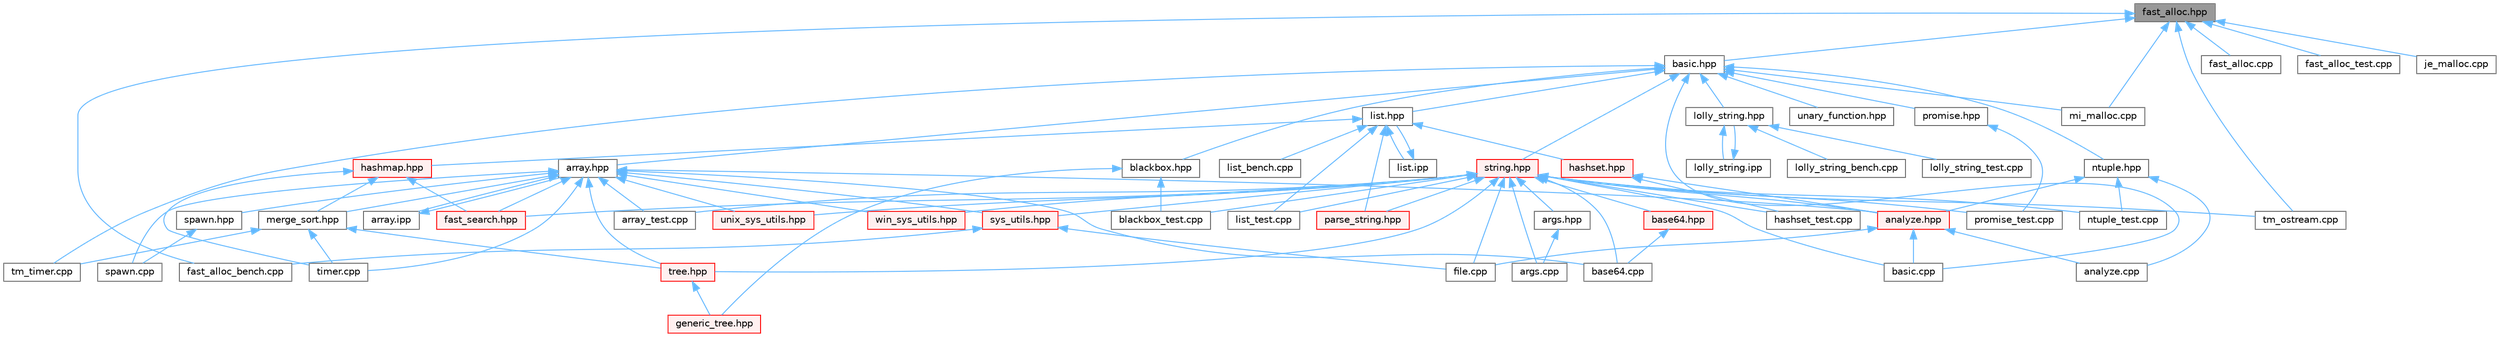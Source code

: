 digraph "fast_alloc.hpp"
{
 // LATEX_PDF_SIZE
  bgcolor="transparent";
  edge [fontname=Helvetica,fontsize=10,labelfontname=Helvetica,labelfontsize=10];
  node [fontname=Helvetica,fontsize=10,shape=box,height=0.2,width=0.4];
  Node1 [id="Node000001",label="fast_alloc.hpp",height=0.2,width=0.4,color="gray40", fillcolor="grey60", style="filled", fontcolor="black",tooltip=" "];
  Node1 -> Node2 [id="edge1_Node000001_Node000002",dir="back",color="steelblue1",style="solid",tooltip=" "];
  Node2 [id="Node000002",label="basic.hpp",height=0.2,width=0.4,color="grey40", fillcolor="white", style="filled",URL="$basic_8hpp.html",tooltip=" "];
  Node2 -> Node3 [id="edge2_Node000002_Node000003",dir="back",color="steelblue1",style="solid",tooltip=" "];
  Node3 [id="Node000003",label="array.hpp",height=0.2,width=0.4,color="grey40", fillcolor="white", style="filled",URL="$array_8hpp.html",tooltip=" "];
  Node3 -> Node4 [id="edge3_Node000003_Node000004",dir="back",color="steelblue1",style="solid",tooltip=" "];
  Node4 [id="Node000004",label="analyze.hpp",height=0.2,width=0.4,color="red", fillcolor="#FFF0F0", style="filled",URL="$analyze_8hpp.html",tooltip=" "];
  Node4 -> Node5 [id="edge4_Node000004_Node000005",dir="back",color="steelblue1",style="solid",tooltip=" "];
  Node5 [id="Node000005",label="analyze.cpp",height=0.2,width=0.4,color="grey40", fillcolor="white", style="filled",URL="$analyze_8cpp.html",tooltip=" "];
  Node4 -> Node8 [id="edge5_Node000004_Node000008",dir="back",color="steelblue1",style="solid",tooltip=" "];
  Node8 [id="Node000008",label="basic.cpp",height=0.2,width=0.4,color="grey40", fillcolor="white", style="filled",URL="$basic_8cpp.html",tooltip=" "];
  Node4 -> Node10 [id="edge6_Node000004_Node000010",dir="back",color="steelblue1",style="solid",tooltip=" "];
  Node10 [id="Node000010",label="file.cpp",height=0.2,width=0.4,color="grey40", fillcolor="white", style="filled",URL="$file_8cpp.html",tooltip=" "];
  Node3 -> Node23 [id="edge7_Node000003_Node000023",dir="back",color="steelblue1",style="solid",tooltip=" "];
  Node23 [id="Node000023",label="array.ipp",height=0.2,width=0.4,color="grey40", fillcolor="white", style="filled",URL="$array_8ipp.html",tooltip=" "];
  Node23 -> Node3 [id="edge8_Node000023_Node000003",dir="back",color="steelblue1",style="solid",tooltip=" "];
  Node3 -> Node24 [id="edge9_Node000003_Node000024",dir="back",color="steelblue1",style="solid",tooltip=" "];
  Node24 [id="Node000024",label="array_test.cpp",height=0.2,width=0.4,color="grey40", fillcolor="white", style="filled",URL="$array__test_8cpp.html",tooltip=" "];
  Node3 -> Node25 [id="edge10_Node000003_Node000025",dir="back",color="steelblue1",style="solid",tooltip=" "];
  Node25 [id="Node000025",label="base64.cpp",height=0.2,width=0.4,color="grey40", fillcolor="white", style="filled",URL="$base64_8cpp.html",tooltip=" "];
  Node3 -> Node26 [id="edge11_Node000003_Node000026",dir="back",color="steelblue1",style="solid",tooltip=" "];
  Node26 [id="Node000026",label="fast_search.hpp",height=0.2,width=0.4,color="red", fillcolor="#FFF0F0", style="filled",URL="$fast__search_8hpp.html",tooltip=" "];
  Node3 -> Node28 [id="edge12_Node000003_Node000028",dir="back",color="steelblue1",style="solid",tooltip=" "];
  Node28 [id="Node000028",label="merge_sort.hpp",height=0.2,width=0.4,color="grey40", fillcolor="white", style="filled",URL="$merge__sort_8hpp.html",tooltip=" "];
  Node28 -> Node29 [id="edge13_Node000028_Node000029",dir="back",color="steelblue1",style="solid",tooltip=" "];
  Node29 [id="Node000029",label="timer.cpp",height=0.2,width=0.4,color="grey40", fillcolor="white", style="filled",URL="$timer_8cpp.html",tooltip=" "];
  Node28 -> Node30 [id="edge14_Node000028_Node000030",dir="back",color="steelblue1",style="solid",tooltip=" "];
  Node30 [id="Node000030",label="tm_timer.cpp",height=0.2,width=0.4,color="grey40", fillcolor="white", style="filled",URL="$tm__timer_8cpp.html",tooltip=" "];
  Node28 -> Node31 [id="edge15_Node000028_Node000031",dir="back",color="steelblue1",style="solid",tooltip=" "];
  Node31 [id="Node000031",label="tree.hpp",height=0.2,width=0.4,color="red", fillcolor="#FFF0F0", style="filled",URL="$tree_8hpp.html",tooltip=" "];
  Node31 -> Node32 [id="edge16_Node000031_Node000032",dir="back",color="steelblue1",style="solid",tooltip=" "];
  Node32 [id="Node000032",label="generic_tree.hpp",height=0.2,width=0.4,color="red", fillcolor="#FFF0F0", style="filled",URL="$generic__tree_8hpp.html",tooltip=" "];
  Node3 -> Node80 [id="edge17_Node000003_Node000080",dir="back",color="steelblue1",style="solid",tooltip=" "];
  Node80 [id="Node000080",label="spawn.cpp",height=0.2,width=0.4,color="grey40", fillcolor="white", style="filled",URL="$spawn_8cpp.html",tooltip=" "];
  Node3 -> Node81 [id="edge18_Node000003_Node000081",dir="back",color="steelblue1",style="solid",tooltip=" "];
  Node81 [id="Node000081",label="spawn.hpp",height=0.2,width=0.4,color="grey40", fillcolor="white", style="filled",URL="$spawn_8hpp.html",tooltip=" "];
  Node81 -> Node80 [id="edge19_Node000081_Node000080",dir="back",color="steelblue1",style="solid",tooltip=" "];
  Node3 -> Node82 [id="edge20_Node000003_Node000082",dir="back",color="steelblue1",style="solid",tooltip=" "];
  Node82 [id="Node000082",label="sys_utils.hpp",height=0.2,width=0.4,color="red", fillcolor="#FFF0F0", style="filled",URL="$sys__utils_8hpp.html",tooltip=" "];
  Node82 -> Node83 [id="edge21_Node000082_Node000083",dir="back",color="steelblue1",style="solid",tooltip=" "];
  Node83 [id="Node000083",label="fast_alloc_bench.cpp",height=0.2,width=0.4,color="grey40", fillcolor="white", style="filled",URL="$fast__alloc__bench_8cpp.html",tooltip=" "];
  Node82 -> Node10 [id="edge22_Node000082_Node000010",dir="back",color="steelblue1",style="solid",tooltip=" "];
  Node3 -> Node29 [id="edge23_Node000003_Node000029",dir="back",color="steelblue1",style="solid",tooltip=" "];
  Node3 -> Node31 [id="edge24_Node000003_Node000031",dir="back",color="steelblue1",style="solid",tooltip=" "];
  Node3 -> Node86 [id="edge25_Node000003_Node000086",dir="back",color="steelblue1",style="solid",tooltip=" "];
  Node86 [id="Node000086",label="unix_sys_utils.hpp",height=0.2,width=0.4,color="red", fillcolor="#FFF0F0", style="filled",URL="$unix__sys__utils_8hpp.html",tooltip=" "];
  Node3 -> Node87 [id="edge26_Node000003_Node000087",dir="back",color="steelblue1",style="solid",tooltip=" "];
  Node87 [id="Node000087",label="win_sys_utils.hpp",height=0.2,width=0.4,color="red", fillcolor="#FFF0F0", style="filled",URL="$win__sys__utils_8hpp.html",tooltip=" "];
  Node2 -> Node8 [id="edge27_Node000002_Node000008",dir="back",color="steelblue1",style="solid",tooltip=" "];
  Node2 -> Node88 [id="edge28_Node000002_Node000088",dir="back",color="steelblue1",style="solid",tooltip=" "];
  Node88 [id="Node000088",label="blackbox.hpp",height=0.2,width=0.4,color="grey40", fillcolor="white", style="filled",URL="$blackbox_8hpp.html",tooltip=" "];
  Node88 -> Node55 [id="edge29_Node000088_Node000055",dir="back",color="steelblue1",style="solid",tooltip=" "];
  Node55 [id="Node000055",label="blackbox_test.cpp",height=0.2,width=0.4,color="grey40", fillcolor="white", style="filled",URL="$blackbox__test_8cpp.html",tooltip=" "];
  Node88 -> Node32 [id="edge30_Node000088_Node000032",dir="back",color="steelblue1",style="solid",tooltip=" "];
  Node2 -> Node89 [id="edge31_Node000002_Node000089",dir="back",color="steelblue1",style="solid",tooltip=" "];
  Node89 [id="Node000089",label="list.hpp",height=0.2,width=0.4,color="grey40", fillcolor="white", style="filled",URL="$list_8hpp.html",tooltip=" "];
  Node89 -> Node90 [id="edge32_Node000089_Node000090",dir="back",color="steelblue1",style="solid",tooltip=" "];
  Node90 [id="Node000090",label="hashmap.hpp",height=0.2,width=0.4,color="red", fillcolor="#FFF0F0", style="filled",URL="$hashmap_8hpp.html",tooltip=" "];
  Node90 -> Node26 [id="edge33_Node000090_Node000026",dir="back",color="steelblue1",style="solid",tooltip=" "];
  Node90 -> Node28 [id="edge34_Node000090_Node000028",dir="back",color="steelblue1",style="solid",tooltip=" "];
  Node90 -> Node29 [id="edge35_Node000090_Node000029",dir="back",color="steelblue1",style="solid",tooltip=" "];
  Node89 -> Node102 [id="edge36_Node000089_Node000102",dir="back",color="steelblue1",style="solid",tooltip=" "];
  Node102 [id="Node000102",label="hashset.hpp",height=0.2,width=0.4,color="red", fillcolor="#FFF0F0", style="filled",URL="$hashset_8hpp.html",tooltip=" "];
  Node102 -> Node4 [id="edge37_Node000102_Node000004",dir="back",color="steelblue1",style="solid",tooltip=" "];
  Node102 -> Node59 [id="edge38_Node000102_Node000059",dir="back",color="steelblue1",style="solid",tooltip=" "];
  Node59 [id="Node000059",label="hashset_test.cpp",height=0.2,width=0.4,color="grey40", fillcolor="white", style="filled",URL="$hashset__test_8cpp.html",tooltip=" "];
  Node89 -> Node104 [id="edge39_Node000089_Node000104",dir="back",color="steelblue1",style="solid",tooltip=" "];
  Node104 [id="Node000104",label="list.ipp",height=0.2,width=0.4,color="grey40", fillcolor="white", style="filled",URL="$list_8ipp.html",tooltip=" "];
  Node104 -> Node89 [id="edge40_Node000104_Node000089",dir="back",color="steelblue1",style="solid",tooltip=" "];
  Node89 -> Node105 [id="edge41_Node000089_Node000105",dir="back",color="steelblue1",style="solid",tooltip=" "];
  Node105 [id="Node000105",label="list_bench.cpp",height=0.2,width=0.4,color="grey40", fillcolor="white", style="filled",URL="$list__bench_8cpp.html",tooltip=" "];
  Node89 -> Node62 [id="edge42_Node000089_Node000062",dir="back",color="steelblue1",style="solid",tooltip=" "];
  Node62 [id="Node000062",label="list_test.cpp",height=0.2,width=0.4,color="grey40", fillcolor="white", style="filled",URL="$list__test_8cpp.html",tooltip=" "];
  Node89 -> Node106 [id="edge43_Node000089_Node000106",dir="back",color="steelblue1",style="solid",tooltip=" "];
  Node106 [id="Node000106",label="parse_string.hpp",height=0.2,width=0.4,color="red", fillcolor="#FFF0F0", style="filled",URL="$parse__string_8hpp.html",tooltip=" "];
  Node2 -> Node107 [id="edge44_Node000002_Node000107",dir="back",color="steelblue1",style="solid",tooltip=" "];
  Node107 [id="Node000107",label="lolly_string.hpp",height=0.2,width=0.4,color="grey40", fillcolor="white", style="filled",URL="$lolly__string_8hpp.html",tooltip=" "];
  Node107 -> Node108 [id="edge45_Node000107_Node000108",dir="back",color="steelblue1",style="solid",tooltip=" "];
  Node108 [id="Node000108",label="lolly_string.ipp",height=0.2,width=0.4,color="grey40", fillcolor="white", style="filled",URL="$lolly__string_8ipp.html",tooltip=" "];
  Node108 -> Node107 [id="edge46_Node000108_Node000107",dir="back",color="steelblue1",style="solid",tooltip=" "];
  Node107 -> Node109 [id="edge47_Node000107_Node000109",dir="back",color="steelblue1",style="solid",tooltip=" "];
  Node109 [id="Node000109",label="lolly_string_bench.cpp",height=0.2,width=0.4,color="grey40", fillcolor="white", style="filled",URL="$lolly__string__bench_8cpp.html",tooltip=" "];
  Node107 -> Node110 [id="edge48_Node000107_Node000110",dir="back",color="steelblue1",style="solid",tooltip=" "];
  Node110 [id="Node000110",label="lolly_string_test.cpp",height=0.2,width=0.4,color="grey40", fillcolor="white", style="filled",URL="$lolly__string__test_8cpp.html",tooltip=" "];
  Node2 -> Node111 [id="edge49_Node000002_Node000111",dir="back",color="steelblue1",style="solid",tooltip=" "];
  Node111 [id="Node000111",label="mi_malloc.cpp",height=0.2,width=0.4,color="grey40", fillcolor="white", style="filled",URL="$mi__malloc_8cpp.html",tooltip=" "];
  Node2 -> Node112 [id="edge50_Node000002_Node000112",dir="back",color="steelblue1",style="solid",tooltip=" "];
  Node112 [id="Node000112",label="ntuple.hpp",height=0.2,width=0.4,color="grey40", fillcolor="white", style="filled",URL="$ntuple_8hpp.html",tooltip=" "];
  Node112 -> Node5 [id="edge51_Node000112_Node000005",dir="back",color="steelblue1",style="solid",tooltip=" "];
  Node112 -> Node4 [id="edge52_Node000112_Node000004",dir="back",color="steelblue1",style="solid",tooltip=" "];
  Node112 -> Node63 [id="edge53_Node000112_Node000063",dir="back",color="steelblue1",style="solid",tooltip=" "];
  Node63 [id="Node000063",label="ntuple_test.cpp",height=0.2,width=0.4,color="grey40", fillcolor="white", style="filled",URL="$ntuple__test_8cpp.html",tooltip=" "];
  Node2 -> Node113 [id="edge54_Node000002_Node000113",dir="back",color="steelblue1",style="solid",tooltip=" "];
  Node113 [id="Node000113",label="promise.hpp",height=0.2,width=0.4,color="grey40", fillcolor="white", style="filled",URL="$promise_8hpp.html",tooltip=" "];
  Node113 -> Node66 [id="edge55_Node000113_Node000066",dir="back",color="steelblue1",style="solid",tooltip=" "];
  Node66 [id="Node000066",label="promise_test.cpp",height=0.2,width=0.4,color="grey40", fillcolor="white", style="filled",URL="$promise__test_8cpp.html",tooltip=" "];
  Node2 -> Node114 [id="edge56_Node000002_Node000114",dir="back",color="steelblue1",style="solid",tooltip=" "];
  Node114 [id="Node000114",label="string.hpp",height=0.2,width=0.4,color="red", fillcolor="#FFF0F0", style="filled",URL="$string_8hpp.html",tooltip=" "];
  Node114 -> Node4 [id="edge57_Node000114_Node000004",dir="back",color="steelblue1",style="solid",tooltip=" "];
  Node114 -> Node115 [id="edge58_Node000114_Node000115",dir="back",color="steelblue1",style="solid",tooltip=" "];
  Node115 [id="Node000115",label="args.cpp",height=0.2,width=0.4,color="grey40", fillcolor="white", style="filled",URL="$args_8cpp.html",tooltip=" "];
  Node114 -> Node116 [id="edge59_Node000114_Node000116",dir="back",color="steelblue1",style="solid",tooltip=" "];
  Node116 [id="Node000116",label="args.hpp",height=0.2,width=0.4,color="grey40", fillcolor="white", style="filled",URL="$args_8hpp.html",tooltip=" "];
  Node116 -> Node115 [id="edge60_Node000116_Node000115",dir="back",color="steelblue1",style="solid",tooltip=" "];
  Node114 -> Node24 [id="edge61_Node000114_Node000024",dir="back",color="steelblue1",style="solid",tooltip=" "];
  Node114 -> Node25 [id="edge62_Node000114_Node000025",dir="back",color="steelblue1",style="solid",tooltip=" "];
  Node114 -> Node117 [id="edge63_Node000114_Node000117",dir="back",color="steelblue1",style="solid",tooltip=" "];
  Node117 [id="Node000117",label="base64.hpp",height=0.2,width=0.4,color="red", fillcolor="#FFF0F0", style="filled",URL="$base64_8hpp.html",tooltip=" "];
  Node117 -> Node25 [id="edge64_Node000117_Node000025",dir="back",color="steelblue1",style="solid",tooltip=" "];
  Node114 -> Node8 [id="edge65_Node000114_Node000008",dir="back",color="steelblue1",style="solid",tooltip=" "];
  Node114 -> Node55 [id="edge66_Node000114_Node000055",dir="back",color="steelblue1",style="solid",tooltip=" "];
  Node114 -> Node26 [id="edge67_Node000114_Node000026",dir="back",color="steelblue1",style="solid",tooltip=" "];
  Node114 -> Node10 [id="edge68_Node000114_Node000010",dir="back",color="steelblue1",style="solid",tooltip=" "];
  Node114 -> Node59 [id="edge69_Node000114_Node000059",dir="back",color="steelblue1",style="solid",tooltip=" "];
  Node114 -> Node62 [id="edge70_Node000114_Node000062",dir="back",color="steelblue1",style="solid",tooltip=" "];
  Node114 -> Node63 [id="edge71_Node000114_Node000063",dir="back",color="steelblue1",style="solid",tooltip=" "];
  Node114 -> Node106 [id="edge72_Node000114_Node000106",dir="back",color="steelblue1",style="solid",tooltip=" "];
  Node114 -> Node66 [id="edge73_Node000114_Node000066",dir="back",color="steelblue1",style="solid",tooltip=" "];
  Node114 -> Node82 [id="edge74_Node000114_Node000082",dir="back",color="steelblue1",style="solid",tooltip=" "];
  Node114 -> Node124 [id="edge75_Node000114_Node000124",dir="back",color="steelblue1",style="solid",tooltip=" "];
  Node124 [id="Node000124",label="tm_ostream.cpp",height=0.2,width=0.4,color="grey40", fillcolor="white", style="filled",URL="$tm__ostream_8cpp.html",tooltip=" "];
  Node114 -> Node31 [id="edge76_Node000114_Node000031",dir="back",color="steelblue1",style="solid",tooltip=" "];
  Node114 -> Node86 [id="edge77_Node000114_Node000086",dir="back",color="steelblue1",style="solid",tooltip=" "];
  Node114 -> Node87 [id="edge78_Node000114_Node000087",dir="back",color="steelblue1",style="solid",tooltip=" "];
  Node2 -> Node30 [id="edge79_Node000002_Node000030",dir="back",color="steelblue1",style="solid",tooltip=" "];
  Node2 -> Node129 [id="edge80_Node000002_Node000129",dir="back",color="steelblue1",style="solid",tooltip=" "];
  Node129 [id="Node000129",label="unary_function.hpp",height=0.2,width=0.4,color="grey40", fillcolor="white", style="filled",URL="$unary__function_8hpp.html",tooltip=" "];
  Node1 -> Node130 [id="edge81_Node000001_Node000130",dir="back",color="steelblue1",style="solid",tooltip=" "];
  Node130 [id="Node000130",label="fast_alloc.cpp",height=0.2,width=0.4,color="grey40", fillcolor="white", style="filled",URL="$fast__alloc_8cpp.html",tooltip=" "];
  Node1 -> Node83 [id="edge82_Node000001_Node000083",dir="back",color="steelblue1",style="solid",tooltip=" "];
  Node1 -> Node56 [id="edge83_Node000001_Node000056",dir="back",color="steelblue1",style="solid",tooltip=" "];
  Node56 [id="Node000056",label="fast_alloc_test.cpp",height=0.2,width=0.4,color="grey40", fillcolor="white", style="filled",URL="$fast__alloc__test_8cpp.html",tooltip=" "];
  Node1 -> Node131 [id="edge84_Node000001_Node000131",dir="back",color="steelblue1",style="solid",tooltip=" "];
  Node131 [id="Node000131",label="je_malloc.cpp",height=0.2,width=0.4,color="grey40", fillcolor="white", style="filled",URL="$je__malloc_8cpp.html",tooltip=" "];
  Node1 -> Node111 [id="edge85_Node000001_Node000111",dir="back",color="steelblue1",style="solid",tooltip=" "];
  Node1 -> Node124 [id="edge86_Node000001_Node000124",dir="back",color="steelblue1",style="solid",tooltip=" "];
}
